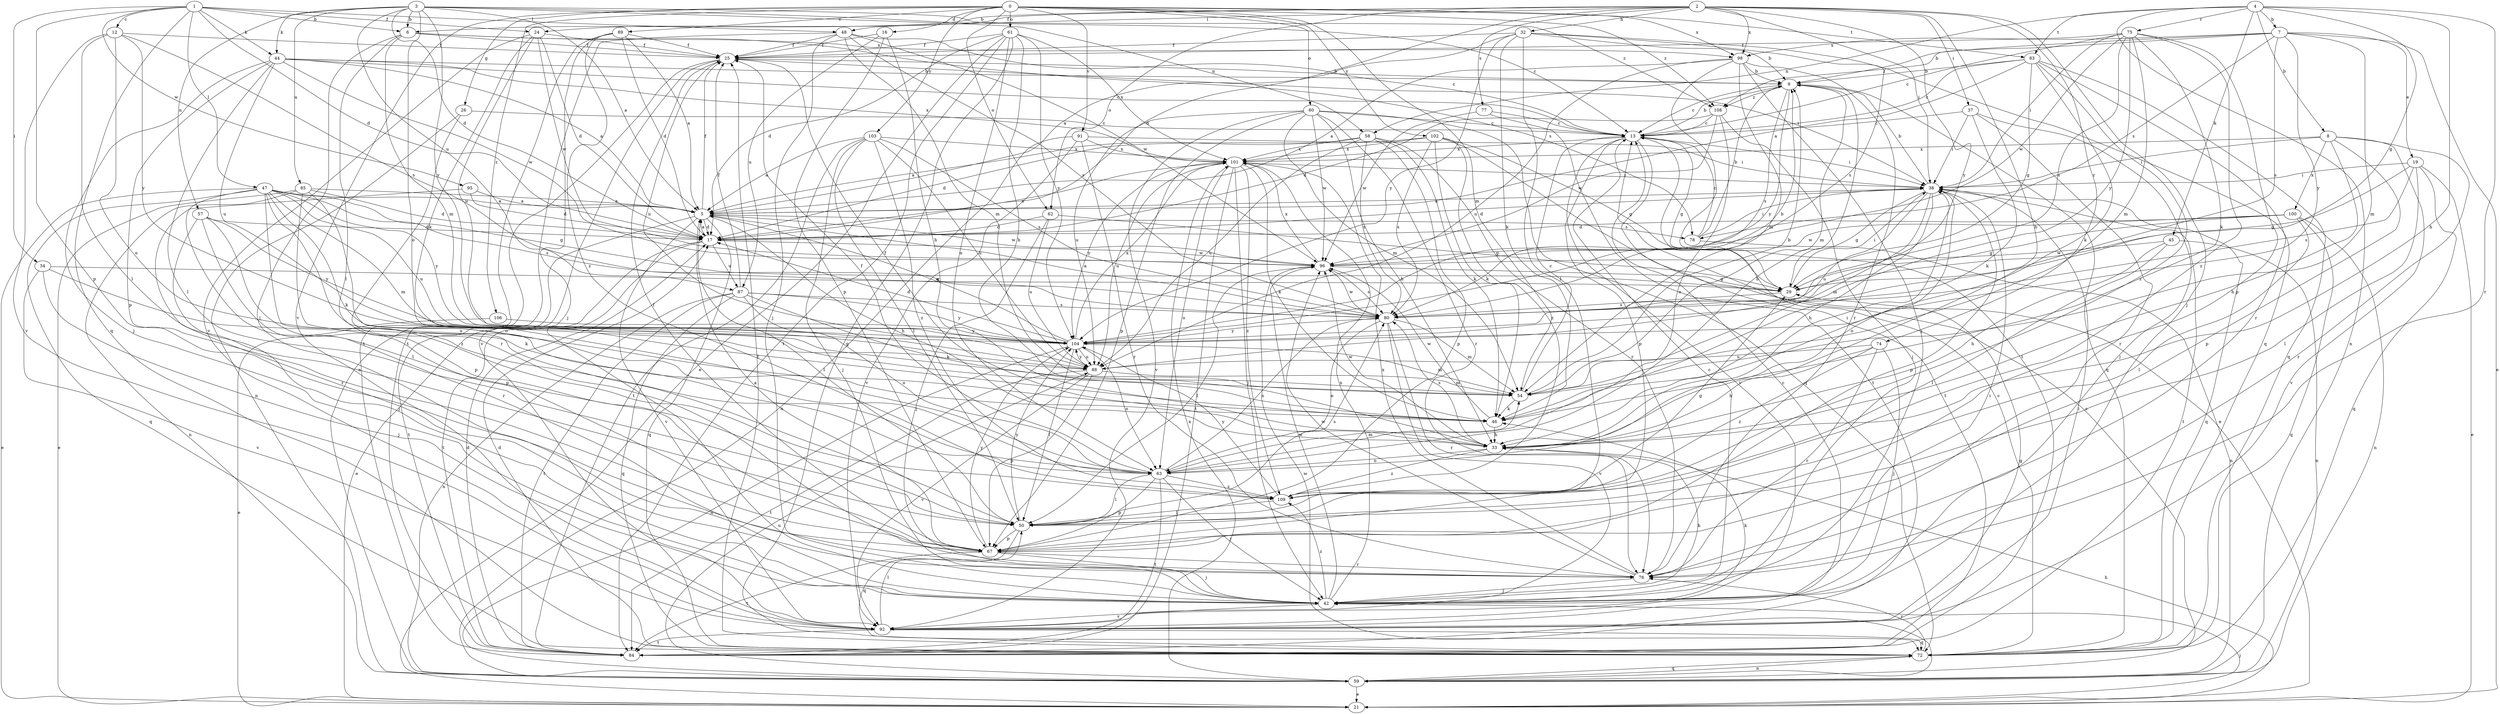 strict digraph  {
0;
1;
2;
3;
4;
5;
6;
7;
8;
9;
12;
13;
16;
17;
19;
21;
24;
25;
26;
29;
32;
33;
34;
37;
38;
42;
44;
45;
46;
47;
48;
50;
54;
57;
58;
59;
60;
61;
62;
63;
67;
72;
74;
75;
76;
77;
78;
80;
83;
84;
85;
87;
88;
89;
91;
92;
95;
96;
98;
100;
101;
102;
103;
104;
106;
108;
109;
0 -> 16  [label=d];
0 -> 26  [label=g];
0 -> 54  [label=m];
0 -> 60  [label=o];
0 -> 61  [label=o];
0 -> 62  [label=o];
0 -> 83  [label=t];
0 -> 89  [label=v];
0 -> 91  [label=v];
0 -> 92  [label=v];
0 -> 98  [label=x];
0 -> 102  [label=y];
0 -> 103  [label=y];
0 -> 106  [label=z];
0 -> 108  [label=z];
1 -> 6  [label=b];
1 -> 12  [label=c];
1 -> 17  [label=d];
1 -> 24  [label=f];
1 -> 34  [label=i];
1 -> 44  [label=k];
1 -> 47  [label=l];
1 -> 48  [label=l];
1 -> 67  [label=p];
1 -> 72  [label=q];
1 -> 95  [label=w];
2 -> 6  [label=b];
2 -> 17  [label=d];
2 -> 24  [label=f];
2 -> 32  [label=h];
2 -> 33  [label=h];
2 -> 37  [label=i];
2 -> 38  [label=i];
2 -> 42  [label=j];
2 -> 48  [label=l];
2 -> 62  [label=o];
2 -> 74  [label=r];
2 -> 77  [label=s];
2 -> 98  [label=x];
2 -> 104  [label=y];
3 -> 5  [label=a];
3 -> 6  [label=b];
3 -> 13  [label=c];
3 -> 17  [label=d];
3 -> 44  [label=k];
3 -> 57  [label=n];
3 -> 58  [label=n];
3 -> 63  [label=o];
3 -> 85  [label=u];
3 -> 87  [label=u];
3 -> 104  [label=y];
3 -> 108  [label=z];
4 -> 7  [label=b];
4 -> 8  [label=b];
4 -> 29  [label=g];
4 -> 33  [label=h];
4 -> 45  [label=k];
4 -> 58  [label=n];
4 -> 59  [label=n];
4 -> 75  [label=r];
4 -> 76  [label=r];
4 -> 83  [label=t];
5 -> 17  [label=d];
5 -> 25  [label=f];
5 -> 33  [label=h];
5 -> 50  [label=l];
5 -> 72  [label=q];
5 -> 78  [label=s];
5 -> 84  [label=t];
5 -> 92  [label=v];
5 -> 96  [label=w];
6 -> 25  [label=f];
6 -> 42  [label=j];
6 -> 50  [label=l];
6 -> 54  [label=m];
6 -> 78  [label=s];
6 -> 98  [label=x];
7 -> 9  [label=b];
7 -> 19  [label=e];
7 -> 21  [label=e];
7 -> 54  [label=m];
7 -> 78  [label=s];
7 -> 80  [label=s];
7 -> 98  [label=x];
7 -> 104  [label=y];
7 -> 108  [label=z];
8 -> 33  [label=h];
8 -> 38  [label=i];
8 -> 67  [label=p];
8 -> 76  [label=r];
8 -> 92  [label=v];
8 -> 100  [label=x];
8 -> 101  [label=x];
9 -> 13  [label=c];
9 -> 54  [label=m];
9 -> 72  [label=q];
9 -> 80  [label=s];
9 -> 104  [label=y];
9 -> 108  [label=z];
12 -> 25  [label=f];
12 -> 50  [label=l];
12 -> 63  [label=o];
12 -> 80  [label=s];
12 -> 92  [label=v];
12 -> 104  [label=y];
13 -> 9  [label=b];
13 -> 29  [label=g];
13 -> 38  [label=i];
13 -> 67  [label=p];
13 -> 84  [label=t];
13 -> 92  [label=v];
13 -> 101  [label=x];
16 -> 25  [label=f];
16 -> 33  [label=h];
16 -> 67  [label=p];
16 -> 87  [label=u];
17 -> 5  [label=a];
17 -> 21  [label=e];
17 -> 84  [label=t];
17 -> 87  [label=u];
17 -> 96  [label=w];
17 -> 101  [label=x];
19 -> 21  [label=e];
19 -> 29  [label=g];
19 -> 38  [label=i];
19 -> 50  [label=l];
19 -> 72  [label=q];
19 -> 80  [label=s];
21 -> 33  [label=h];
21 -> 42  [label=j];
24 -> 17  [label=d];
24 -> 25  [label=f];
24 -> 46  [label=k];
24 -> 88  [label=u];
24 -> 92  [label=v];
24 -> 96  [label=w];
25 -> 9  [label=b];
25 -> 38  [label=i];
25 -> 59  [label=n];
25 -> 88  [label=u];
25 -> 92  [label=v];
26 -> 13  [label=c];
26 -> 59  [label=n];
26 -> 76  [label=r];
29 -> 38  [label=i];
29 -> 80  [label=s];
32 -> 5  [label=a];
32 -> 9  [label=b];
32 -> 25  [label=f];
32 -> 46  [label=k];
32 -> 50  [label=l];
32 -> 72  [label=q];
32 -> 80  [label=s];
32 -> 104  [label=y];
33 -> 25  [label=f];
33 -> 38  [label=i];
33 -> 63  [label=o];
33 -> 80  [label=s];
33 -> 96  [label=w];
33 -> 109  [label=z];
34 -> 29  [label=g];
34 -> 42  [label=j];
34 -> 46  [label=k];
34 -> 92  [label=v];
37 -> 13  [label=c];
37 -> 38  [label=i];
37 -> 42  [label=j];
37 -> 46  [label=k];
37 -> 76  [label=r];
38 -> 5  [label=a];
38 -> 9  [label=b];
38 -> 17  [label=d];
38 -> 29  [label=g];
38 -> 33  [label=h];
38 -> 54  [label=m];
38 -> 63  [label=o];
38 -> 67  [label=p];
38 -> 72  [label=q];
38 -> 84  [label=t];
38 -> 88  [label=u];
42 -> 13  [label=c];
42 -> 33  [label=h];
42 -> 38  [label=i];
42 -> 92  [label=v];
42 -> 96  [label=w];
42 -> 101  [label=x];
42 -> 109  [label=z];
44 -> 5  [label=a];
44 -> 9  [label=b];
44 -> 13  [label=c];
44 -> 42  [label=j];
44 -> 50  [label=l];
44 -> 67  [label=p];
44 -> 88  [label=u];
44 -> 96  [label=w];
44 -> 101  [label=x];
45 -> 33  [label=h];
45 -> 50  [label=l];
45 -> 59  [label=n];
45 -> 96  [label=w];
46 -> 33  [label=h];
46 -> 96  [label=w];
47 -> 5  [label=a];
47 -> 21  [label=e];
47 -> 29  [label=g];
47 -> 46  [label=k];
47 -> 50  [label=l];
47 -> 54  [label=m];
47 -> 63  [label=o];
47 -> 72  [label=q];
47 -> 80  [label=s];
47 -> 88  [label=u];
47 -> 104  [label=y];
47 -> 109  [label=z];
48 -> 13  [label=c];
48 -> 25  [label=f];
48 -> 42  [label=j];
48 -> 54  [label=m];
48 -> 80  [label=s];
48 -> 84  [label=t];
48 -> 96  [label=w];
50 -> 67  [label=p];
50 -> 72  [label=q];
50 -> 80  [label=s];
50 -> 104  [label=y];
54 -> 9  [label=b];
54 -> 13  [label=c];
54 -> 46  [label=k];
57 -> 17  [label=d];
57 -> 42  [label=j];
57 -> 67  [label=p];
57 -> 76  [label=r];
57 -> 104  [label=y];
58 -> 5  [label=a];
58 -> 46  [label=k];
58 -> 67  [label=p];
58 -> 76  [label=r];
58 -> 80  [label=s];
58 -> 88  [label=u];
58 -> 101  [label=x];
59 -> 13  [label=c];
59 -> 21  [label=e];
59 -> 72  [label=q];
59 -> 88  [label=u];
59 -> 96  [label=w];
59 -> 101  [label=x];
60 -> 13  [label=c];
60 -> 33  [label=h];
60 -> 54  [label=m];
60 -> 67  [label=p];
60 -> 72  [label=q];
60 -> 76  [label=r];
60 -> 88  [label=u];
60 -> 92  [label=v];
60 -> 96  [label=w];
61 -> 17  [label=d];
61 -> 21  [label=e];
61 -> 25  [label=f];
61 -> 33  [label=h];
61 -> 63  [label=o];
61 -> 72  [label=q];
61 -> 84  [label=t];
61 -> 101  [label=x];
61 -> 104  [label=y];
62 -> 17  [label=d];
62 -> 29  [label=g];
62 -> 42  [label=j];
62 -> 88  [label=u];
63 -> 9  [label=b];
63 -> 25  [label=f];
63 -> 42  [label=j];
63 -> 50  [label=l];
63 -> 54  [label=m];
63 -> 67  [label=p];
63 -> 80  [label=s];
63 -> 84  [label=t];
63 -> 109  [label=z];
67 -> 5  [label=a];
67 -> 25  [label=f];
67 -> 42  [label=j];
67 -> 76  [label=r];
67 -> 84  [label=t];
67 -> 104  [label=y];
72 -> 13  [label=c];
72 -> 17  [label=d];
72 -> 25  [label=f];
72 -> 59  [label=n];
72 -> 76  [label=r];
74 -> 33  [label=h];
74 -> 42  [label=j];
74 -> 76  [label=r];
74 -> 88  [label=u];
74 -> 109  [label=z];
75 -> 13  [label=c];
75 -> 25  [label=f];
75 -> 38  [label=i];
75 -> 46  [label=k];
75 -> 54  [label=m];
75 -> 67  [label=p];
75 -> 80  [label=s];
75 -> 96  [label=w];
75 -> 104  [label=y];
75 -> 109  [label=z];
76 -> 42  [label=j];
76 -> 96  [label=w];
76 -> 101  [label=x];
77 -> 13  [label=c];
77 -> 84  [label=t];
77 -> 96  [label=w];
78 -> 9  [label=b];
78 -> 13  [label=c];
78 -> 38  [label=i];
78 -> 59  [label=n];
80 -> 5  [label=a];
80 -> 54  [label=m];
80 -> 63  [label=o];
80 -> 76  [label=r];
80 -> 92  [label=v];
80 -> 96  [label=w];
80 -> 104  [label=y];
83 -> 5  [label=a];
83 -> 9  [label=b];
83 -> 13  [label=c];
83 -> 29  [label=g];
83 -> 46  [label=k];
83 -> 72  [label=q];
83 -> 76  [label=r];
83 -> 109  [label=z];
84 -> 17  [label=d];
85 -> 5  [label=a];
85 -> 17  [label=d];
85 -> 21  [label=e];
85 -> 59  [label=n];
85 -> 63  [label=o];
85 -> 67  [label=p];
87 -> 25  [label=f];
87 -> 46  [label=k];
87 -> 59  [label=n];
87 -> 63  [label=o];
87 -> 72  [label=q];
87 -> 80  [label=s];
87 -> 84  [label=t];
87 -> 104  [label=y];
88 -> 54  [label=m];
88 -> 67  [label=p];
88 -> 84  [label=t];
88 -> 92  [label=v];
88 -> 104  [label=y];
89 -> 5  [label=a];
89 -> 17  [label=d];
89 -> 25  [label=f];
89 -> 42  [label=j];
89 -> 84  [label=t];
89 -> 109  [label=z];
91 -> 38  [label=i];
91 -> 59  [label=n];
91 -> 76  [label=r];
91 -> 92  [label=v];
91 -> 101  [label=x];
92 -> 13  [label=c];
92 -> 29  [label=g];
92 -> 38  [label=i];
92 -> 46  [label=k];
92 -> 50  [label=l];
92 -> 72  [label=q];
92 -> 84  [label=t];
95 -> 5  [label=a];
95 -> 17  [label=d];
95 -> 76  [label=r];
96 -> 29  [label=g];
96 -> 50  [label=l];
96 -> 80  [label=s];
96 -> 101  [label=x];
98 -> 5  [label=a];
98 -> 9  [label=b];
98 -> 42  [label=j];
98 -> 54  [label=m];
98 -> 76  [label=r];
98 -> 84  [label=t];
98 -> 88  [label=u];
100 -> 17  [label=d];
100 -> 29  [label=g];
100 -> 50  [label=l];
100 -> 59  [label=n];
100 -> 72  [label=q];
100 -> 96  [label=w];
101 -> 38  [label=i];
101 -> 42  [label=j];
101 -> 46  [label=k];
101 -> 63  [label=o];
101 -> 84  [label=t];
101 -> 88  [label=u];
101 -> 104  [label=y];
101 -> 109  [label=z];
102 -> 17  [label=d];
102 -> 21  [label=e];
102 -> 29  [label=g];
102 -> 46  [label=k];
102 -> 80  [label=s];
102 -> 101  [label=x];
102 -> 109  [label=z];
103 -> 5  [label=a];
103 -> 42  [label=j];
103 -> 50  [label=l];
103 -> 80  [label=s];
103 -> 84  [label=t];
103 -> 88  [label=u];
103 -> 101  [label=x];
103 -> 109  [label=z];
104 -> 5  [label=a];
104 -> 9  [label=b];
104 -> 17  [label=d];
104 -> 50  [label=l];
104 -> 54  [label=m];
104 -> 59  [label=n];
104 -> 63  [label=o];
104 -> 88  [label=u];
104 -> 101  [label=x];
106 -> 21  [label=e];
106 -> 104  [label=y];
108 -> 13  [label=c];
108 -> 17  [label=d];
108 -> 42  [label=j];
108 -> 63  [label=o];
108 -> 96  [label=w];
109 -> 29  [label=g];
109 -> 50  [label=l];
109 -> 104  [label=y];
}
